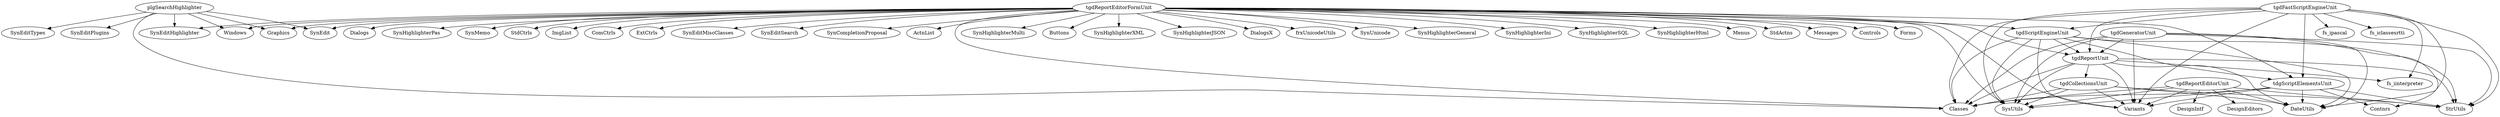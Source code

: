 DiGraph Uses {
  "plgSearchHighlighter" -> "Windows"
  "plgSearchHighlighter" -> "Classes"
  "plgSearchHighlighter" -> "Graphics"
  "plgSearchHighlighter" -> "SynEdit"
  "plgSearchHighlighter" -> "SynEditTypes"
  "plgSearchHighlighter" -> "SynEditHighlighter"
  "plgSearchHighlighter" -> "SynEditPlugins"
  "plgSearchHighlighter" [href="plgSearchHighlighter.html"]
  "tdgScriptElementsUnit" -> "SysUtils"
  "tdgScriptElementsUnit" -> "Classes"
  "tdgScriptElementsUnit" -> "Variants"
  "tdgScriptElementsUnit" -> "StrUtils"
  "tdgScriptElementsUnit" -> "DateUtils"
  "tdgScriptElementsUnit" -> "Contnrs"
  "tdgScriptElementsUnit" [href="tdgScriptElementsUnit.html"]
  "tgdCollectionsUnit" -> "SysUtils"
  "tgdCollectionsUnit" -> "Classes"
  "tgdCollectionsUnit" -> "Variants"
  "tgdCollectionsUnit" -> "StrUtils"
  "tgdCollectionsUnit" -> "DateUtils"
  "tgdCollectionsUnit" [href="tgdCollectionsUnit.html"]
  "tgdFastScriptEngineUnit" -> "SysUtils"
  "tgdFastScriptEngineUnit" -> "Classes"
  "tgdFastScriptEngineUnit" -> "Variants"
  "tgdFastScriptEngineUnit" -> "StrUtils"
  "tgdFastScriptEngineUnit" -> "DateUtils"
  "tgdFastScriptEngineUnit" -> "tgdScriptEngineUnit"
  "tgdFastScriptEngineUnit" -> "tdgScriptElementsUnit"
  "tgdFastScriptEngineUnit" -> "tgdReportUnit"
  "tgdFastScriptEngineUnit" -> "fs_iinterpreter"
  "tgdFastScriptEngineUnit" -> "fs_ipascal"
  "tgdFastScriptEngineUnit" -> "fs_iclassesrtti"
  "tgdFastScriptEngineUnit" [href="tgdFastScriptEngineUnit.html"]
  "tgdGeneratorUnit" -> "SysUtils"
  "tgdGeneratorUnit" -> "Classes"
  "tgdGeneratorUnit" -> "Variants"
  "tgdGeneratorUnit" -> "StrUtils"
  "tgdGeneratorUnit" -> "DateUtils"
  "tgdGeneratorUnit" -> "Contnrs"
  "tgdGeneratorUnit" -> "tgdReportUnit"
  "tgdGeneratorUnit" [href="tgdGeneratorUnit.html"]
  "tgdReportEditorFormUnit" -> "Windows"
  "tgdReportEditorFormUnit" -> "Messages"
  "tgdReportEditorFormUnit" -> "SysUtils"
  "tgdReportEditorFormUnit" -> "Variants"
  "tgdReportEditorFormUnit" -> "Classes"
  "tgdReportEditorFormUnit" -> "Graphics"
  "tgdReportEditorFormUnit" -> "Controls"
  "tgdReportEditorFormUnit" -> "Forms"
  "tgdReportEditorFormUnit" -> "Dialogs"
  "tgdReportEditorFormUnit" -> "SynEditHighlighter"
  "tgdReportEditorFormUnit" -> "SynHighlighterPas"
  "tgdReportEditorFormUnit" -> "SynEdit"
  "tgdReportEditorFormUnit" -> "SynMemo"
  "tgdReportEditorFormUnit" -> "StdCtrls"
  "tgdReportEditorFormUnit" -> "ImgList"
  "tgdReportEditorFormUnit" -> "ComCtrls"
  "tgdReportEditorFormUnit" -> "ExtCtrls"
  "tgdReportEditorFormUnit" -> "SynEditMiscClasses"
  "tgdReportEditorFormUnit" -> "SynEditSearch"
  "tgdReportEditorFormUnit" -> "SynCompletionProposal"
  "tgdReportEditorFormUnit" -> "ActnList"
  "tgdReportEditorFormUnit" -> "SynHighlighterMulti"
  "tgdReportEditorFormUnit" -> "Buttons"
  "tgdReportEditorFormUnit" -> "tgdScriptEngineUnit"
  "tgdReportEditorFormUnit" -> "SynHighlighterXML"
  "tgdReportEditorFormUnit" -> "SynHighlighterJSON"
  "tgdReportEditorFormUnit" -> "tgdReportUnit"
  "tgdReportEditorFormUnit" -> "tdgScriptElementsUnit"
  "tgdReportEditorFormUnit" -> "DialogsX"
  "tgdReportEditorFormUnit" -> "frxUnicodeUtils"
  "tgdReportEditorFormUnit" -> "SynUnicode"
  "tgdReportEditorFormUnit" -> "SynHighlighterGeneral"
  "tgdReportEditorFormUnit" -> "SynHighlighterIni"
  "tgdReportEditorFormUnit" -> "SynHighlighterSQL"
  "tgdReportEditorFormUnit" -> "SynHighlighterHtml"
  "tgdReportEditorFormUnit" -> "Menus"
  "tgdReportEditorFormUnit" -> "StdActns"
  "tgdReportEditorFormUnit" [href="tgdReportEditorFormUnit.html"]
  "tgdReportEditorUnit" -> "SysUtils"
  "tgdReportEditorUnit" -> "Classes"
  "tgdReportEditorUnit" -> "Variants"
  "tgdReportEditorUnit" -> "StrUtils"
  "tgdReportEditorUnit" -> "DateUtils"
  "tgdReportEditorUnit" -> "DesignIntf"
  "tgdReportEditorUnit" -> "DesignEditors"
  "tgdReportEditorUnit" [href="tgdReportEditorUnit.html"]
  "tgdReportUnit" -> "SysUtils"
  "tgdReportUnit" -> "Classes"
  "tgdReportUnit" -> "Variants"
  "tgdReportUnit" -> "StrUtils"
  "tgdReportUnit" -> "DateUtils"
  "tgdReportUnit" -> "tgdCollectionsUnit"
  "tgdReportUnit" -> "fs_iinterpreter"
  "tgdReportUnit" [href="tgdReportUnit.html"]
  "tgdScriptEngineUnit" -> "SysUtils"
  "tgdScriptEngineUnit" -> "Classes"
  "tgdScriptEngineUnit" -> "Variants"
  "tgdScriptEngineUnit" -> "StrUtils"
  "tgdScriptEngineUnit" -> "DateUtils"
  "tgdScriptEngineUnit" -> "tgdReportUnit"
  "tgdScriptEngineUnit" -> "tdgScriptElementsUnit"
  "tgdScriptEngineUnit" [href="tgdScriptEngineUnit.html"]
}
